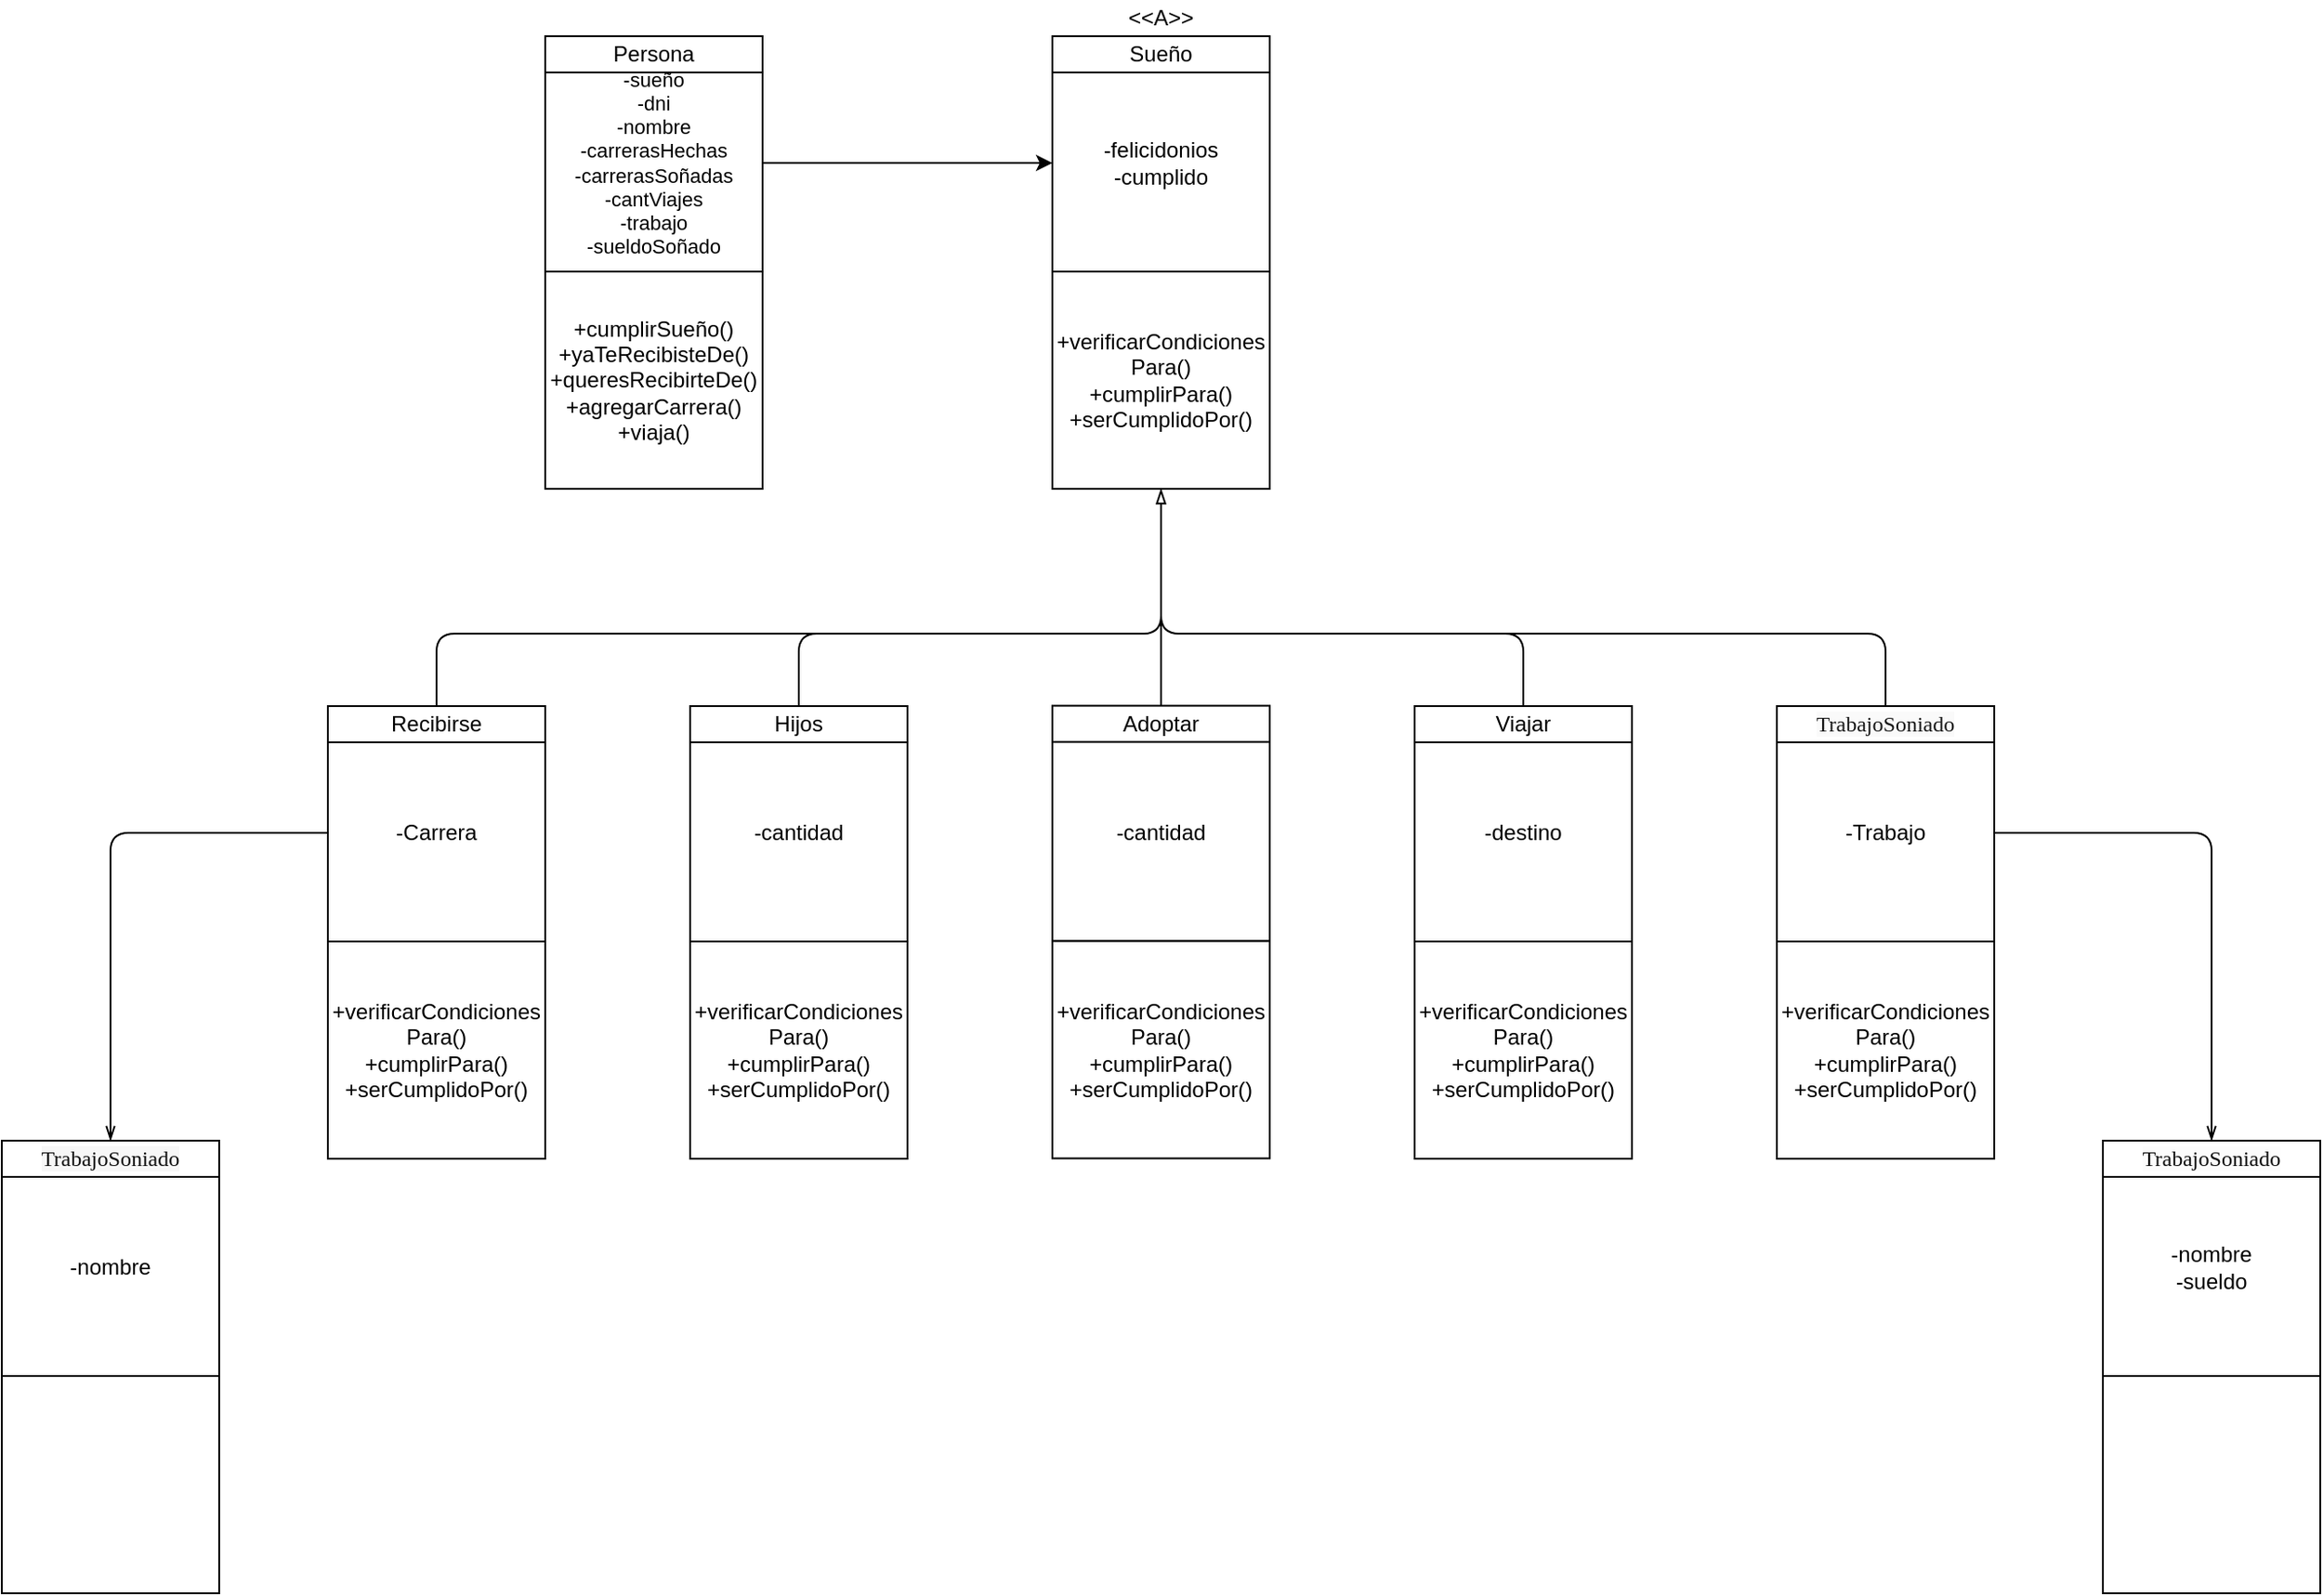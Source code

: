 <mxfile version="12.1.3" type="device" pages="1"><diagram id="jkMcTUQm8o6kogvAzlDb" name="Page-1"><mxGraphModel dx="1447" dy="1972" grid="1" gridSize="10" guides="1" tooltips="1" connect="1" arrows="1" fold="1" page="1" pageScale="1" pageWidth="827" pageHeight="1169" math="0" shadow="0"><root><mxCell id="0"/><mxCell id="1" parent="0"/><mxCell id="QLavZKeLGs3UsB_MuR4Y-48" value="&amp;lt;&amp;lt;A&amp;gt;&amp;gt;" style="text;html=1;resizable=0;points=[];autosize=1;align=left;verticalAlign=top;spacingTop=-4;" vertex="1" parent="1"><mxGeometry x="960" y="-30" width="50" height="20" as="geometry"/></mxCell><mxCell id="QLavZKeLGs3UsB_MuR4Y-50" value="" style="group" vertex="1" connectable="0" parent="1"><mxGeometry x="920" y="-10" width="120" height="250" as="geometry"/></mxCell><mxCell id="QLavZKeLGs3UsB_MuR4Y-10" value="&lt;div&gt;&lt;span&gt;-felicidonios&lt;/span&gt;&lt;/div&gt;&lt;div&gt;&lt;span&gt;-cumplido&lt;/span&gt;&lt;/div&gt;" style="whiteSpace=wrap;html=1;aspect=fixed;align=center;" vertex="1" parent="QLavZKeLGs3UsB_MuR4Y-50"><mxGeometry y="10" width="120" height="120" as="geometry"/></mxCell><mxCell id="QLavZKeLGs3UsB_MuR4Y-12" value="Sueño" style="rounded=0;whiteSpace=wrap;html=1;" vertex="1" parent="QLavZKeLGs3UsB_MuR4Y-50"><mxGeometry width="120" height="20" as="geometry"/></mxCell><mxCell id="QLavZKeLGs3UsB_MuR4Y-11" value="+verificarCondiciones&lt;br&gt;Para()&lt;br&gt;+cumplirPara()&lt;br&gt;+serCumplidoPor()" style="whiteSpace=wrap;html=1;aspect=fixed;" vertex="1" parent="QLavZKeLGs3UsB_MuR4Y-50"><mxGeometry y="130" width="120" height="120" as="geometry"/></mxCell><mxCell id="QLavZKeLGs3UsB_MuR4Y-51" value="" style="group" vertex="1" connectable="0" parent="1"><mxGeometry x="640" y="-10" width="120" height="250" as="geometry"/></mxCell><mxCell id="QLavZKeLGs3UsB_MuR4Y-52" value="&lt;div style=&quot;font-size: 11px&quot;&gt;&lt;font style=&quot;font-size: 11px&quot;&gt;-sueño&lt;/font&gt;&lt;/div&gt;&lt;div style=&quot;font-size: 11px&quot;&gt;&lt;font style=&quot;font-size: 11px&quot;&gt;-dni&lt;/font&gt;&lt;/div&gt;&lt;div style=&quot;font-size: 11px&quot;&gt;&lt;font style=&quot;font-size: 11px&quot;&gt;-nombre&lt;/font&gt;&lt;/div&gt;&lt;div style=&quot;font-size: 11px&quot;&gt;&lt;font style=&quot;font-size: 11px&quot;&gt;-carrerasHechas&lt;/font&gt;&lt;/div&gt;&lt;div style=&quot;font-size: 11px&quot;&gt;&lt;font style=&quot;font-size: 11px&quot;&gt;-carrerasSoñadas&lt;/font&gt;&lt;/div&gt;&lt;div style=&quot;font-size: 11px&quot;&gt;&lt;font style=&quot;font-size: 11px&quot;&gt;-cantViajes&lt;/font&gt;&lt;/div&gt;&lt;div style=&quot;font-size: 11px&quot;&gt;&lt;font style=&quot;font-size: 11px&quot;&gt;-trabajo&lt;/font&gt;&lt;/div&gt;&lt;div style=&quot;font-size: 11px&quot;&gt;&lt;font style=&quot;font-size: 11px&quot;&gt;-sueldoSoñado&lt;/font&gt;&lt;/div&gt;" style="whiteSpace=wrap;html=1;aspect=fixed;align=center;" vertex="1" parent="QLavZKeLGs3UsB_MuR4Y-51"><mxGeometry y="10" width="120" height="120" as="geometry"/></mxCell><mxCell id="QLavZKeLGs3UsB_MuR4Y-53" value="Persona" style="rounded=0;whiteSpace=wrap;html=1;" vertex="1" parent="QLavZKeLGs3UsB_MuR4Y-51"><mxGeometry width="120" height="20" as="geometry"/></mxCell><mxCell id="QLavZKeLGs3UsB_MuR4Y-54" value="+cumplirSueño()&lt;br&gt;+yaTeRecibisteDe()&lt;br&gt;+queresRecibirteDe()&lt;br&gt;+agregarCarrera()&lt;br&gt;+viaja()" style="whiteSpace=wrap;html=1;aspect=fixed;" vertex="1" parent="QLavZKeLGs3UsB_MuR4Y-51"><mxGeometry y="130" width="120" height="120" as="geometry"/></mxCell><mxCell id="QLavZKeLGs3UsB_MuR4Y-55" value="" style="group" vertex="1" connectable="0" parent="1"><mxGeometry x="1320" y="360" width="120" height="250" as="geometry"/></mxCell><mxCell id="QLavZKeLGs3UsB_MuR4Y-56" value="&lt;div&gt;-Trabajo&lt;/div&gt;" style="whiteSpace=wrap;html=1;aspect=fixed;align=center;" vertex="1" parent="QLavZKeLGs3UsB_MuR4Y-55"><mxGeometry y="10" width="120" height="120" as="geometry"/></mxCell><mxCell id="QLavZKeLGs3UsB_MuR4Y-57" value="&lt;pre style=&quot;font-family: &amp;#34;consolas&amp;#34;&quot;&gt;&lt;font color=&quot;#171717&quot; style=&quot;background-color: rgb(250 , 250 , 250)&quot;&gt;TrabajoSoniado&lt;/font&gt;&lt;/pre&gt;" style="rounded=0;whiteSpace=wrap;html=1;" vertex="1" parent="QLavZKeLGs3UsB_MuR4Y-55"><mxGeometry width="120" height="20" as="geometry"/></mxCell><mxCell id="QLavZKeLGs3UsB_MuR4Y-58" value="&lt;span style=&quot;white-space: normal&quot;&gt;+verificarCondiciones&lt;/span&gt;&lt;br style=&quot;white-space: normal&quot;&gt;&lt;span style=&quot;white-space: normal&quot;&gt;Para()&lt;/span&gt;&lt;br style=&quot;white-space: normal&quot;&gt;&lt;span style=&quot;white-space: normal&quot;&gt;+cumplirPara()&lt;/span&gt;&lt;br style=&quot;white-space: normal&quot;&gt;&lt;span style=&quot;white-space: normal&quot;&gt;+serCumplidoPor()&lt;/span&gt;" style="whiteSpace=wrap;html=1;aspect=fixed;" vertex="1" parent="QLavZKeLGs3UsB_MuR4Y-55"><mxGeometry y="130" width="120" height="120" as="geometry"/></mxCell><mxCell id="QLavZKeLGs3UsB_MuR4Y-59" value="" style="group" vertex="1" connectable="0" parent="1"><mxGeometry x="1120" y="360" width="120" height="250" as="geometry"/></mxCell><mxCell id="QLavZKeLGs3UsB_MuR4Y-60" value="-destino" style="whiteSpace=wrap;html=1;aspect=fixed;align=center;" vertex="1" parent="QLavZKeLGs3UsB_MuR4Y-59"><mxGeometry y="10" width="120" height="120" as="geometry"/></mxCell><mxCell id="QLavZKeLGs3UsB_MuR4Y-61" value="Viajar" style="rounded=0;whiteSpace=wrap;html=1;" vertex="1" parent="QLavZKeLGs3UsB_MuR4Y-59"><mxGeometry width="120" height="20" as="geometry"/></mxCell><mxCell id="QLavZKeLGs3UsB_MuR4Y-62" value="&lt;span style=&quot;white-space: normal&quot;&gt;+verificarCondiciones&lt;/span&gt;&lt;br style=&quot;white-space: normal&quot;&gt;&lt;span style=&quot;white-space: normal&quot;&gt;Para()&lt;/span&gt;&lt;br style=&quot;white-space: normal&quot;&gt;&lt;span style=&quot;white-space: normal&quot;&gt;+cumplirPara()&lt;/span&gt;&lt;br style=&quot;white-space: normal&quot;&gt;&lt;span style=&quot;white-space: normal&quot;&gt;+serCumplidoPor()&lt;/span&gt;" style="whiteSpace=wrap;html=1;aspect=fixed;" vertex="1" parent="QLavZKeLGs3UsB_MuR4Y-59"><mxGeometry y="130" width="120" height="120" as="geometry"/></mxCell><mxCell id="QLavZKeLGs3UsB_MuR4Y-63" value="" style="group" vertex="1" connectable="0" parent="1"><mxGeometry x="520" y="360" width="120" height="250" as="geometry"/></mxCell><mxCell id="QLavZKeLGs3UsB_MuR4Y-64" value="&lt;div&gt;-Carrera&lt;/div&gt;" style="whiteSpace=wrap;html=1;aspect=fixed;align=center;" vertex="1" parent="QLavZKeLGs3UsB_MuR4Y-63"><mxGeometry y="10" width="120" height="120" as="geometry"/></mxCell><mxCell id="QLavZKeLGs3UsB_MuR4Y-65" value="Recibirse" style="rounded=0;whiteSpace=wrap;html=1;" vertex="1" parent="QLavZKeLGs3UsB_MuR4Y-63"><mxGeometry width="120" height="20" as="geometry"/></mxCell><mxCell id="QLavZKeLGs3UsB_MuR4Y-66" value="&lt;span style=&quot;white-space: normal&quot;&gt;+verificarCondiciones&lt;/span&gt;&lt;br style=&quot;white-space: normal&quot;&gt;&lt;span style=&quot;white-space: normal&quot;&gt;Para()&lt;/span&gt;&lt;br style=&quot;white-space: normal&quot;&gt;&lt;span style=&quot;white-space: normal&quot;&gt;+cumplirPara()&lt;/span&gt;&lt;br style=&quot;white-space: normal&quot;&gt;&lt;span style=&quot;white-space: normal&quot;&gt;+serCumplidoPor()&lt;/span&gt;" style="whiteSpace=wrap;html=1;aspect=fixed;" vertex="1" parent="QLavZKeLGs3UsB_MuR4Y-63"><mxGeometry y="130" width="120" height="120" as="geometry"/></mxCell><mxCell id="QLavZKeLGs3UsB_MuR4Y-67" value="" style="group" vertex="1" connectable="0" parent="1"><mxGeometry x="720" y="360" width="120" height="250" as="geometry"/></mxCell><mxCell id="QLavZKeLGs3UsB_MuR4Y-68" value="&lt;div&gt;-cantidad&lt;/div&gt;" style="whiteSpace=wrap;html=1;aspect=fixed;align=center;" vertex="1" parent="QLavZKeLGs3UsB_MuR4Y-67"><mxGeometry y="10" width="120" height="120" as="geometry"/></mxCell><mxCell id="QLavZKeLGs3UsB_MuR4Y-69" value="Hijos" style="rounded=0;whiteSpace=wrap;html=1;" vertex="1" parent="QLavZKeLGs3UsB_MuR4Y-67"><mxGeometry width="120" height="20" as="geometry"/></mxCell><mxCell id="QLavZKeLGs3UsB_MuR4Y-70" value="&lt;span style=&quot;white-space: normal&quot;&gt;+verificarCondiciones&lt;/span&gt;&lt;br style=&quot;white-space: normal&quot;&gt;&lt;span style=&quot;white-space: normal&quot;&gt;Para()&lt;/span&gt;&lt;br style=&quot;white-space: normal&quot;&gt;&lt;span style=&quot;white-space: normal&quot;&gt;+cumplirPara()&lt;/span&gt;&lt;br style=&quot;white-space: normal&quot;&gt;&lt;span style=&quot;white-space: normal&quot;&gt;+serCumplidoPor()&lt;/span&gt;" style="whiteSpace=wrap;html=1;aspect=fixed;" vertex="1" parent="QLavZKeLGs3UsB_MuR4Y-67"><mxGeometry y="130" width="120" height="120" as="geometry"/></mxCell><mxCell id="QLavZKeLGs3UsB_MuR4Y-71" value="" style="group" vertex="1" connectable="0" parent="1"><mxGeometry x="920" y="359.786" width="120" height="250" as="geometry"/></mxCell><mxCell id="QLavZKeLGs3UsB_MuR4Y-72" value="&lt;div&gt;-cantidad&lt;/div&gt;" style="whiteSpace=wrap;html=1;aspect=fixed;align=center;" vertex="1" parent="QLavZKeLGs3UsB_MuR4Y-71"><mxGeometry y="10" width="120" height="120" as="geometry"/></mxCell><mxCell id="QLavZKeLGs3UsB_MuR4Y-73" value="Adoptar" style="rounded=0;whiteSpace=wrap;html=1;" vertex="1" parent="QLavZKeLGs3UsB_MuR4Y-71"><mxGeometry width="120" height="20" as="geometry"/></mxCell><mxCell id="QLavZKeLGs3UsB_MuR4Y-74" value="&lt;span style=&quot;white-space: normal&quot;&gt;+verificarCondiciones&lt;/span&gt;&lt;br style=&quot;white-space: normal&quot;&gt;&lt;span style=&quot;white-space: normal&quot;&gt;Para()&lt;/span&gt;&lt;br style=&quot;white-space: normal&quot;&gt;&lt;span style=&quot;white-space: normal&quot;&gt;+cumplirPara()&lt;/span&gt;&lt;br style=&quot;white-space: normal&quot;&gt;&lt;span style=&quot;white-space: normal&quot;&gt;+serCumplidoPor()&lt;/span&gt;" style="whiteSpace=wrap;html=1;aspect=fixed;" vertex="1" parent="QLavZKeLGs3UsB_MuR4Y-71"><mxGeometry y="130" width="120" height="120" as="geometry"/></mxCell><mxCell id="QLavZKeLGs3UsB_MuR4Y-76" value="" style="endArrow=blockThin;html=1;entryX=0.5;entryY=1;entryDx=0;entryDy=0;exitX=0.5;exitY=0;exitDx=0;exitDy=0;endFill=0;" edge="1" parent="1" source="QLavZKeLGs3UsB_MuR4Y-73" target="QLavZKeLGs3UsB_MuR4Y-11"><mxGeometry width="50" height="50" relative="1" as="geometry"><mxPoint x="520" y="680" as="sourcePoint"/><mxPoint x="570" y="630" as="targetPoint"/><Array as="points"><mxPoint x="980" y="300"/></Array></mxGeometry></mxCell><mxCell id="QLavZKeLGs3UsB_MuR4Y-77" value="" style="endArrow=none;html=1;" edge="1" parent="1"><mxGeometry width="50" height="50" relative="1" as="geometry"><mxPoint x="580" y="360" as="sourcePoint"/><mxPoint x="840" y="320" as="targetPoint"/><Array as="points"><mxPoint x="580" y="320"/></Array></mxGeometry></mxCell><mxCell id="QLavZKeLGs3UsB_MuR4Y-78" value="" style="endArrow=none;html=1;" edge="1" parent="1"><mxGeometry width="50" height="50" relative="1" as="geometry"><mxPoint x="780" y="360" as="sourcePoint"/><mxPoint x="980" y="270" as="targetPoint"/><Array as="points"><mxPoint x="780" y="320"/><mxPoint x="980" y="320"/></Array></mxGeometry></mxCell><mxCell id="QLavZKeLGs3UsB_MuR4Y-79" value="" style="endArrow=none;html=1;" edge="1" parent="1"><mxGeometry width="50" height="50" relative="1" as="geometry"><mxPoint x="1180" y="360" as="sourcePoint"/><mxPoint x="980" y="290" as="targetPoint"/><Array as="points"><mxPoint x="1180" y="320"/><mxPoint x="980" y="320"/></Array></mxGeometry></mxCell><mxCell id="QLavZKeLGs3UsB_MuR4Y-80" value="" style="endArrow=none;html=1;" edge="1" parent="1"><mxGeometry width="50" height="50" relative="1" as="geometry"><mxPoint x="1380" y="360" as="sourcePoint"/><mxPoint x="1090" y="320" as="targetPoint"/><Array as="points"><mxPoint x="1380" y="320"/></Array></mxGeometry></mxCell><mxCell id="QLavZKeLGs3UsB_MuR4Y-82" value="" style="endArrow=classic;html=1;exitX=1;exitY=0.5;exitDx=0;exitDy=0;" edge="1" parent="1" source="QLavZKeLGs3UsB_MuR4Y-52" target="QLavZKeLGs3UsB_MuR4Y-10"><mxGeometry width="50" height="50" relative="1" as="geometry"><mxPoint x="760" y="70" as="sourcePoint"/><mxPoint x="810" y="20" as="targetPoint"/></mxGeometry></mxCell><mxCell id="QLavZKeLGs3UsB_MuR4Y-84" value="" style="group" vertex="1" connectable="0" parent="1"><mxGeometry x="1500" y="600" width="120" height="250" as="geometry"/></mxCell><mxCell id="QLavZKeLGs3UsB_MuR4Y-85" value="&lt;div&gt;-nombre&lt;/div&gt;&lt;div&gt;-sueldo&lt;/div&gt;" style="whiteSpace=wrap;html=1;aspect=fixed;align=center;" vertex="1" parent="QLavZKeLGs3UsB_MuR4Y-84"><mxGeometry y="10" width="120" height="120" as="geometry"/></mxCell><mxCell id="QLavZKeLGs3UsB_MuR4Y-86" value="&lt;pre style=&quot;font-family: &amp;#34;consolas&amp;#34;&quot;&gt;&lt;font color=&quot;#0d0d0d&quot; style=&quot;background-color: rgb(252 , 252 , 252)&quot;&gt;TrabajoSoniado&lt;/font&gt;&lt;/pre&gt;" style="rounded=0;whiteSpace=wrap;html=1;" vertex="1" parent="QLavZKeLGs3UsB_MuR4Y-84"><mxGeometry width="120" height="20" as="geometry"/></mxCell><mxCell id="QLavZKeLGs3UsB_MuR4Y-87" value="" style="whiteSpace=wrap;html=1;aspect=fixed;" vertex="1" parent="QLavZKeLGs3UsB_MuR4Y-84"><mxGeometry y="130" width="120" height="120" as="geometry"/></mxCell><mxCell id="QLavZKeLGs3UsB_MuR4Y-91" value="" style="endArrow=openThin;html=1;entryX=0.5;entryY=0;entryDx=0;entryDy=0;exitX=1;exitY=0.5;exitDx=0;exitDy=0;endFill=0;" edge="1" parent="1" source="QLavZKeLGs3UsB_MuR4Y-56" target="QLavZKeLGs3UsB_MuR4Y-86"><mxGeometry width="50" height="50" relative="1" as="geometry"><mxPoint x="1440" y="480" as="sourcePoint"/><mxPoint x="1490" y="430" as="targetPoint"/><Array as="points"><mxPoint x="1560" y="430"/></Array></mxGeometry></mxCell><mxCell id="QLavZKeLGs3UsB_MuR4Y-92" value="" style="group" vertex="1" connectable="0" parent="1"><mxGeometry x="340" y="600" width="120" height="250" as="geometry"/></mxCell><mxCell id="QLavZKeLGs3UsB_MuR4Y-93" value="&lt;div&gt;-nombre&lt;/div&gt;" style="whiteSpace=wrap;html=1;aspect=fixed;align=center;" vertex="1" parent="QLavZKeLGs3UsB_MuR4Y-92"><mxGeometry y="10" width="120" height="120" as="geometry"/></mxCell><mxCell id="QLavZKeLGs3UsB_MuR4Y-94" value="&lt;pre style=&quot;font-family: &amp;#34;consolas&amp;#34;&quot;&gt;&lt;span style=&quot;background-color: rgb(247 , 247 , 247)&quot;&gt;&lt;font color=&quot;#0f0f0f&quot;&gt;TrabajoSoniado&lt;/font&gt;&lt;/span&gt;&lt;/pre&gt;" style="rounded=0;whiteSpace=wrap;html=1;" vertex="1" parent="QLavZKeLGs3UsB_MuR4Y-92"><mxGeometry width="120" height="20" as="geometry"/></mxCell><mxCell id="QLavZKeLGs3UsB_MuR4Y-95" value="" style="whiteSpace=wrap;html=1;aspect=fixed;" vertex="1" parent="QLavZKeLGs3UsB_MuR4Y-92"><mxGeometry y="130" width="120" height="120" as="geometry"/></mxCell><mxCell id="QLavZKeLGs3UsB_MuR4Y-96" value="" style="endArrow=openThin;html=1;entryX=0.5;entryY=0;entryDx=0;entryDy=0;exitX=0;exitY=0.5;exitDx=0;exitDy=0;endFill=0;" edge="1" parent="1" source="QLavZKeLGs3UsB_MuR4Y-64" target="QLavZKeLGs3UsB_MuR4Y-94"><mxGeometry width="50" height="50" relative="1" as="geometry"><mxPoint x="470" y="420" as="sourcePoint"/><mxPoint x="520" y="370" as="targetPoint"/><Array as="points"><mxPoint x="400" y="430"/></Array></mxGeometry></mxCell></root></mxGraphModel></diagram></mxfile>